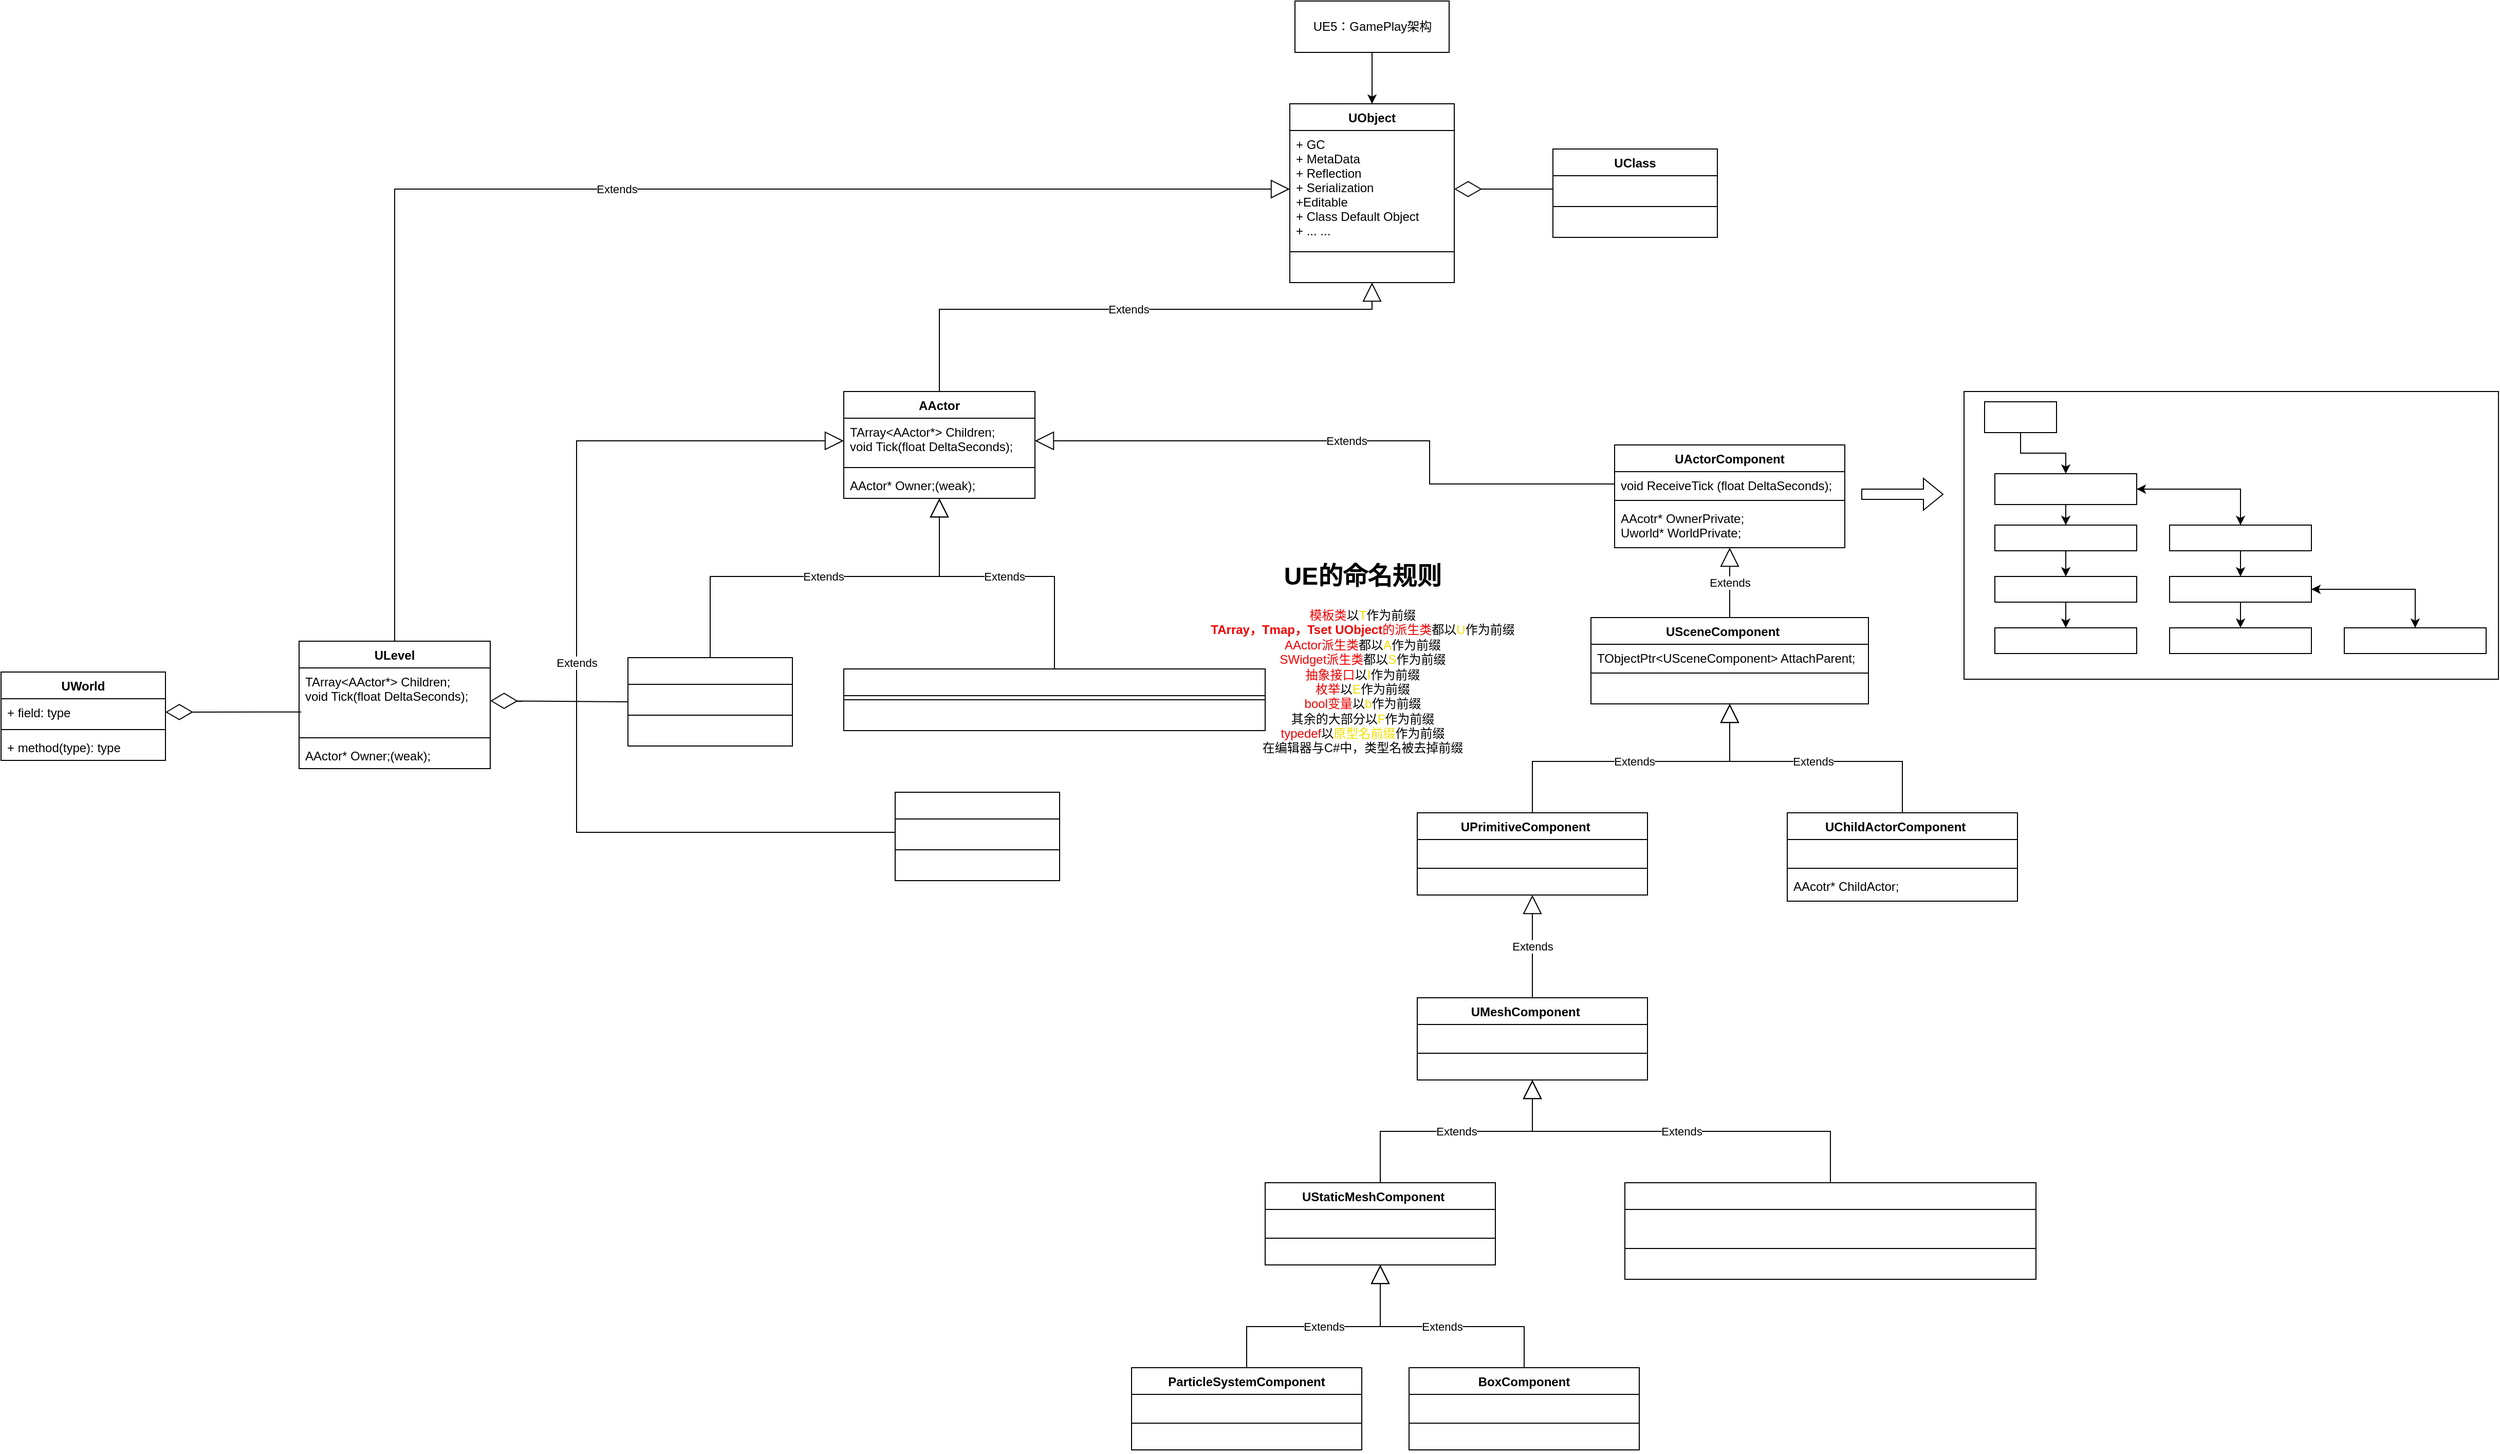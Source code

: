 <mxfile version="20.2.3" type="github">
  <diagram id="C5RBs43oDa-KdzZeNtuy" name="Page-1">
    <mxGraphModel dx="2212" dy="973" grid="1" gridSize="10" guides="0" tooltips="1" connect="1" arrows="1" fold="1" page="1" pageScale="1" pageWidth="827" pageHeight="1169" math="0" shadow="0">
      <root>
        <mxCell id="WIyWlLk6GJQsqaUBKTNV-0" />
        <mxCell id="WIyWlLk6GJQsqaUBKTNV-1" parent="WIyWlLk6GJQsqaUBKTNV-0" />
        <mxCell id="JBzvTZdr12KHgHO6GsRZ-7" style="edgeStyle=orthogonalEdgeStyle;rounded=0;orthogonalLoop=1;jettySize=auto;html=1;entryX=0.5;entryY=0;entryDx=0;entryDy=0;" parent="WIyWlLk6GJQsqaUBKTNV-1" source="JBzvTZdr12KHgHO6GsRZ-0" target="JBzvTZdr12KHgHO6GsRZ-3" edge="1">
          <mxGeometry relative="1" as="geometry" />
        </mxCell>
        <mxCell id="JBzvTZdr12KHgHO6GsRZ-0" value="UE5：GamePlay架构" style="html=1;" parent="WIyWlLk6GJQsqaUBKTNV-1" vertex="1">
          <mxGeometry x="749" y="140" width="150" height="50" as="geometry" />
        </mxCell>
        <mxCell id="JBzvTZdr12KHgHO6GsRZ-3" value="UObject" style="swimlane;fontStyle=1;align=center;verticalAlign=top;childLayout=stackLayout;horizontal=1;startSize=26;horizontalStack=0;resizeParent=1;resizeParentMax=0;resizeLast=0;collapsible=1;marginBottom=0;" parent="WIyWlLk6GJQsqaUBKTNV-1" vertex="1">
          <mxGeometry x="744" y="240" width="160" height="174" as="geometry" />
        </mxCell>
        <mxCell id="JBzvTZdr12KHgHO6GsRZ-4" value="+ GC&#xa;+ MetaData&#xa;+ Reflection&#xa;+ Serialization&#xa;+Editable&#xa;+ Class Default Object&#xa;+ ... ..." style="text;strokeColor=none;fillColor=none;align=left;verticalAlign=top;spacingLeft=4;spacingRight=4;overflow=hidden;rotatable=0;points=[[0,0.5],[1,0.5]];portConstraint=eastwest;" parent="JBzvTZdr12KHgHO6GsRZ-3" vertex="1">
          <mxGeometry y="26" width="160" height="114" as="geometry" />
        </mxCell>
        <mxCell id="JBzvTZdr12KHgHO6GsRZ-5" value="" style="line;strokeWidth=1;fillColor=none;align=left;verticalAlign=middle;spacingTop=-1;spacingLeft=3;spacingRight=3;rotatable=0;labelPosition=right;points=[];portConstraint=eastwest;" parent="JBzvTZdr12KHgHO6GsRZ-3" vertex="1">
          <mxGeometry y="140" width="160" height="8" as="geometry" />
        </mxCell>
        <mxCell id="MUJ9W9dtiulzGYs3bQJl-16" value=" " style="text;strokeColor=none;fillColor=none;align=left;verticalAlign=top;spacingLeft=4;spacingRight=4;overflow=hidden;rotatable=0;points=[[0,0.5],[1,0.5]];portConstraint=eastwest;" vertex="1" parent="JBzvTZdr12KHgHO6GsRZ-3">
          <mxGeometry y="148" width="160" height="26" as="geometry" />
        </mxCell>
        <mxCell id="JBzvTZdr12KHgHO6GsRZ-8" value="" style="endArrow=diamondThin;endFill=0;endSize=24;html=1;rounded=0;entryX=1;entryY=0.5;entryDx=0;entryDy=0;exitX=0;exitY=0.5;exitDx=0;exitDy=0;" parent="WIyWlLk6GJQsqaUBKTNV-1" target="JBzvTZdr12KHgHO6GsRZ-4" edge="1" source="JBzvTZdr12KHgHO6GsRZ-10">
          <mxGeometry width="160" relative="1" as="geometry">
            <mxPoint x="1000" y="323" as="sourcePoint" />
            <mxPoint x="1110" y="310" as="targetPoint" />
          </mxGeometry>
        </mxCell>
        <mxCell id="JBzvTZdr12KHgHO6GsRZ-9" value="UClass" style="swimlane;fontStyle=1;align=center;verticalAlign=top;childLayout=stackLayout;horizontal=1;startSize=26;horizontalStack=0;resizeParent=1;resizeParentMax=0;resizeLast=0;collapsible=1;marginBottom=0;" parent="WIyWlLk6GJQsqaUBKTNV-1" vertex="1">
          <mxGeometry x="1000" y="284" width="160" height="86" as="geometry" />
        </mxCell>
        <mxCell id="JBzvTZdr12KHgHO6GsRZ-10" value="  " style="text;strokeColor=none;fillColor=none;align=left;verticalAlign=top;spacingLeft=4;spacingRight=4;overflow=hidden;rotatable=0;points=[[0,0.5],[1,0.5]];portConstraint=eastwest;" parent="JBzvTZdr12KHgHO6GsRZ-9" vertex="1">
          <mxGeometry y="26" width="160" height="26" as="geometry" />
        </mxCell>
        <mxCell id="JBzvTZdr12KHgHO6GsRZ-11" value="" style="line;strokeWidth=1;fillColor=none;align=left;verticalAlign=middle;spacingTop=-1;spacingLeft=3;spacingRight=3;rotatable=0;labelPosition=right;points=[];portConstraint=eastwest;" parent="JBzvTZdr12KHgHO6GsRZ-9" vertex="1">
          <mxGeometry y="52" width="160" height="8" as="geometry" />
        </mxCell>
        <mxCell id="JBzvTZdr12KHgHO6GsRZ-12" value="  " style="text;strokeColor=none;fillColor=none;align=left;verticalAlign=top;spacingLeft=4;spacingRight=4;overflow=hidden;rotatable=0;points=[[0,0.5],[1,0.5]];portConstraint=eastwest;" parent="JBzvTZdr12KHgHO6GsRZ-9" vertex="1">
          <mxGeometry y="60" width="160" height="26" as="geometry" />
        </mxCell>
        <mxCell id="JBzvTZdr12KHgHO6GsRZ-13" value="AActor" style="swimlane;fontStyle=1;align=center;verticalAlign=top;childLayout=stackLayout;horizontal=1;startSize=26;horizontalStack=0;resizeParent=1;resizeParentMax=0;resizeLast=0;collapsible=1;marginBottom=0;" parent="WIyWlLk6GJQsqaUBKTNV-1" vertex="1">
          <mxGeometry x="310" y="520" width="186" height="104" as="geometry" />
        </mxCell>
        <mxCell id="JBzvTZdr12KHgHO6GsRZ-14" value="TArray&lt;AActor*&gt; Children;&#xa;void Tick(float DeltaSeconds);" style="text;strokeColor=none;fillColor=none;align=left;verticalAlign=top;spacingLeft=4;spacingRight=4;overflow=hidden;rotatable=0;points=[[0,0.5],[1,0.5]];portConstraint=eastwest;" parent="JBzvTZdr12KHgHO6GsRZ-13" vertex="1">
          <mxGeometry y="26" width="186" height="44" as="geometry" />
        </mxCell>
        <mxCell id="JBzvTZdr12KHgHO6GsRZ-15" value="" style="line;strokeWidth=1;fillColor=none;align=left;verticalAlign=middle;spacingTop=-1;spacingLeft=3;spacingRight=3;rotatable=0;labelPosition=right;points=[];portConstraint=eastwest;" parent="JBzvTZdr12KHgHO6GsRZ-13" vertex="1">
          <mxGeometry y="70" width="186" height="8" as="geometry" />
        </mxCell>
        <mxCell id="JBzvTZdr12KHgHO6GsRZ-16" value="AActor* Owner;(weak);" style="text;strokeColor=none;fillColor=none;align=left;verticalAlign=top;spacingLeft=4;spacingRight=4;overflow=hidden;rotatable=0;points=[[0,0.5],[1,0.5]];portConstraint=eastwest;" parent="JBzvTZdr12KHgHO6GsRZ-13" vertex="1">
          <mxGeometry y="78" width="186" height="26" as="geometry" />
        </mxCell>
        <mxCell id="koClU784cWXa2UPkRBET-0" value="&lt;h1 style=&quot;&quot;&gt;UE的命名规则&lt;/h1&gt;&lt;div&gt;&lt;font color=&quot;#f00000&quot;&gt;模板类&lt;/font&gt;以&lt;font color=&quot;#f0e000&quot;&gt;T&lt;/font&gt;作为前缀&lt;/div&gt;&lt;div&gt;&lt;b&gt;&lt;font color=&quot;#f00000&quot;&gt;TArray，Tmap，Tset UObject&lt;/font&gt;&lt;/b&gt;&lt;font color=&quot;#f00000&quot;&gt;的派生类&lt;/font&gt;都以&lt;font color=&quot;#f0e000&quot;&gt;U&lt;/font&gt;作为前缀&lt;/div&gt;&lt;div&gt;&lt;font color=&quot;#f00000&quot;&gt;AActor派生类&lt;/font&gt;都以&lt;font color=&quot;#f0e000&quot;&gt;A&lt;/font&gt;作为前缀&lt;/div&gt;&lt;div&gt;&lt;font color=&quot;#f00000&quot;&gt;SWidget派生类&lt;/font&gt;都以&lt;font color=&quot;#f0e000&quot;&gt;S&lt;/font&gt;作为前缀&lt;/div&gt;&lt;div&gt;&lt;font color=&quot;#f00000&quot;&gt;抽象接口&lt;/font&gt;以&lt;font color=&quot;#f0e000&quot;&gt;I&lt;/font&gt;作为前缀&lt;/div&gt;&lt;div&gt;&lt;font color=&quot;#f00000&quot;&gt;枚举&lt;/font&gt;以&lt;font color=&quot;#f0e000&quot;&gt;E&lt;/font&gt;作为前缀&lt;/div&gt;&lt;div&gt;&lt;font color=&quot;#f00000&quot;&gt;bool变量&lt;/font&gt;以&lt;font color=&quot;#f0e000&quot;&gt;b&lt;/font&gt;作为前缀&lt;/div&gt;&lt;div&gt;其余的大部分以&lt;font color=&quot;#f0e000&quot;&gt;F&lt;/font&gt;作为前缀&lt;/div&gt;&lt;div&gt;&lt;font color=&quot;#f00000&quot;&gt;typedef&lt;/font&gt;以&lt;font color=&quot;#f0e000&quot;&gt;原型名前缀&lt;/font&gt;作为前缀&lt;/div&gt;&lt;div&gt;在编辑器与C#中，类型名被去掉前缀&lt;/div&gt;" style="text;html=1;strokeColor=none;fillColor=none;spacing=5;spacingTop=-20;whiteSpace=wrap;overflow=hidden;rounded=0;align=center;" parent="WIyWlLk6GJQsqaUBKTNV-1" vertex="1">
          <mxGeometry x="660" y="680" width="310" height="200" as="geometry" />
        </mxCell>
        <mxCell id="koClU784cWXa2UPkRBET-2" value="UActorComponent" style="swimlane;fontStyle=1;align=center;verticalAlign=top;childLayout=stackLayout;horizontal=1;startSize=26;horizontalStack=0;resizeParent=1;resizeParentMax=0;resizeLast=0;collapsible=1;marginBottom=0;" parent="WIyWlLk6GJQsqaUBKTNV-1" vertex="1">
          <mxGeometry x="1060" y="572" width="224" height="100" as="geometry" />
        </mxCell>
        <mxCell id="koClU784cWXa2UPkRBET-3" value="void ReceiveTick (float DeltaSeconds);" style="text;strokeColor=none;fillColor=none;align=left;verticalAlign=top;spacingLeft=4;spacingRight=4;overflow=hidden;rotatable=0;points=[[0,0.5],[1,0.5]];portConstraint=eastwest;" parent="koClU784cWXa2UPkRBET-2" vertex="1">
          <mxGeometry y="26" width="224" height="24" as="geometry" />
        </mxCell>
        <mxCell id="koClU784cWXa2UPkRBET-4" value="" style="line;strokeWidth=1;fillColor=none;align=left;verticalAlign=middle;spacingTop=-1;spacingLeft=3;spacingRight=3;rotatable=0;labelPosition=right;points=[];portConstraint=eastwest;" parent="koClU784cWXa2UPkRBET-2" vertex="1">
          <mxGeometry y="50" width="224" height="8" as="geometry" />
        </mxCell>
        <mxCell id="koClU784cWXa2UPkRBET-5" value="AAcotr* OwnerPrivate;&#xa;Uworld* WorldPrivate;" style="text;strokeColor=none;fillColor=none;align=left;verticalAlign=top;spacingLeft=4;spacingRight=4;overflow=hidden;rotatable=0;points=[[0,0.5],[1,0.5]];portConstraint=eastwest;" parent="koClU784cWXa2UPkRBET-2" vertex="1">
          <mxGeometry y="58" width="224" height="42" as="geometry" />
        </mxCell>
        <mxCell id="koClU784cWXa2UPkRBET-9" value="USceneComponent    " style="swimlane;fontStyle=1;align=center;verticalAlign=top;childLayout=stackLayout;horizontal=1;startSize=26;horizontalStack=0;resizeParent=1;resizeParentMax=0;resizeLast=0;collapsible=1;marginBottom=0;" parent="WIyWlLk6GJQsqaUBKTNV-1" vertex="1">
          <mxGeometry x="1037" y="740" width="270" height="84" as="geometry" />
        </mxCell>
        <mxCell id="koClU784cWXa2UPkRBET-10" value="TObjectPtr&lt;USceneComponent&gt; AttachParent;&#xa;" style="text;strokeColor=none;fillColor=none;align=left;verticalAlign=top;spacingLeft=4;spacingRight=4;overflow=hidden;rotatable=0;points=[[0,0.5],[1,0.5]];portConstraint=eastwest;" parent="koClU784cWXa2UPkRBET-9" vertex="1">
          <mxGeometry y="26" width="270" height="24" as="geometry" />
        </mxCell>
        <mxCell id="koClU784cWXa2UPkRBET-11" value="" style="line;strokeWidth=1;fillColor=none;align=left;verticalAlign=middle;spacingTop=-1;spacingLeft=3;spacingRight=3;rotatable=0;labelPosition=right;points=[];portConstraint=eastwest;" parent="koClU784cWXa2UPkRBET-9" vertex="1">
          <mxGeometry y="50" width="270" height="8" as="geometry" />
        </mxCell>
        <mxCell id="MUJ9W9dtiulzGYs3bQJl-30" value=" " style="text;strokeColor=none;fillColor=none;align=left;verticalAlign=top;spacingLeft=4;spacingRight=4;overflow=hidden;rotatable=0;points=[[0,0.5],[1,0.5]];portConstraint=eastwest;" vertex="1" parent="koClU784cWXa2UPkRBET-9">
          <mxGeometry y="58" width="270" height="26" as="geometry" />
        </mxCell>
        <mxCell id="koClU784cWXa2UPkRBET-14" value="UPrimitiveComponent    " style="swimlane;fontStyle=1;align=center;verticalAlign=top;childLayout=stackLayout;horizontal=1;startSize=26;horizontalStack=0;resizeParent=1;resizeParentMax=0;resizeLast=0;collapsible=1;marginBottom=0;" parent="WIyWlLk6GJQsqaUBKTNV-1" vertex="1">
          <mxGeometry x="868" y="930" width="224" height="80" as="geometry" />
        </mxCell>
        <mxCell id="koClU784cWXa2UPkRBET-15" value=" " style="text;strokeColor=none;fillColor=none;align=left;verticalAlign=top;spacingLeft=4;spacingRight=4;overflow=hidden;rotatable=0;points=[[0,0.5],[1,0.5]];portConstraint=eastwest;" parent="koClU784cWXa2UPkRBET-14" vertex="1">
          <mxGeometry y="26" width="224" height="24" as="geometry" />
        </mxCell>
        <mxCell id="koClU784cWXa2UPkRBET-16" value="" style="line;strokeWidth=1;fillColor=none;align=left;verticalAlign=middle;spacingTop=-1;spacingLeft=3;spacingRight=3;rotatable=0;labelPosition=right;points=[];portConstraint=eastwest;" parent="koClU784cWXa2UPkRBET-14" vertex="1">
          <mxGeometry y="50" width="224" height="8" as="geometry" />
        </mxCell>
        <mxCell id="koClU784cWXa2UPkRBET-17" value=" " style="text;strokeColor=none;fillColor=none;align=left;verticalAlign=top;spacingLeft=4;spacingRight=4;overflow=hidden;rotatable=0;points=[[0,0.5],[1,0.5]];portConstraint=eastwest;" parent="koClU784cWXa2UPkRBET-14" vertex="1">
          <mxGeometry y="58" width="224" height="22" as="geometry" />
        </mxCell>
        <mxCell id="koClU784cWXa2UPkRBET-19" value="UChildActorComponent    " style="swimlane;fontStyle=1;align=center;verticalAlign=top;childLayout=stackLayout;horizontal=1;startSize=26;horizontalStack=0;resizeParent=1;resizeParentMax=0;resizeLast=0;collapsible=1;marginBottom=0;" parent="WIyWlLk6GJQsqaUBKTNV-1" vertex="1">
          <mxGeometry x="1228" y="930" width="224" height="86" as="geometry" />
        </mxCell>
        <mxCell id="koClU784cWXa2UPkRBET-20" value=" " style="text;strokeColor=none;fillColor=none;align=left;verticalAlign=top;spacingLeft=4;spacingRight=4;overflow=hidden;rotatable=0;points=[[0,0.5],[1,0.5]];portConstraint=eastwest;" parent="koClU784cWXa2UPkRBET-19" vertex="1">
          <mxGeometry y="26" width="224" height="24" as="geometry" />
        </mxCell>
        <mxCell id="koClU784cWXa2UPkRBET-21" value="" style="line;strokeWidth=1;fillColor=none;align=left;verticalAlign=middle;spacingTop=-1;spacingLeft=3;spacingRight=3;rotatable=0;labelPosition=right;points=[];portConstraint=eastwest;" parent="koClU784cWXa2UPkRBET-19" vertex="1">
          <mxGeometry y="50" width="224" height="8" as="geometry" />
        </mxCell>
        <mxCell id="koClU784cWXa2UPkRBET-22" value="AAcotr* ChildActor;" style="text;strokeColor=none;fillColor=none;align=left;verticalAlign=top;spacingLeft=4;spacingRight=4;overflow=hidden;rotatable=0;points=[[0,0.5],[1,0.5]];portConstraint=eastwest;" parent="koClU784cWXa2UPkRBET-19" vertex="1">
          <mxGeometry y="58" width="224" height="28" as="geometry" />
        </mxCell>
        <mxCell id="koClU784cWXa2UPkRBET-24" value="UMeshComponent    " style="swimlane;fontStyle=1;align=center;verticalAlign=top;childLayout=stackLayout;horizontal=1;startSize=26;horizontalStack=0;resizeParent=1;resizeParentMax=0;resizeLast=0;collapsible=1;marginBottom=0;" parent="WIyWlLk6GJQsqaUBKTNV-1" vertex="1">
          <mxGeometry x="868" y="1110" width="224" height="80" as="geometry" />
        </mxCell>
        <mxCell id="koClU784cWXa2UPkRBET-25" value=" " style="text;strokeColor=none;fillColor=none;align=left;verticalAlign=top;spacingLeft=4;spacingRight=4;overflow=hidden;rotatable=0;points=[[0,0.5],[1,0.5]];portConstraint=eastwest;" parent="koClU784cWXa2UPkRBET-24" vertex="1">
          <mxGeometry y="26" width="224" height="24" as="geometry" />
        </mxCell>
        <mxCell id="koClU784cWXa2UPkRBET-26" value="" style="line;strokeWidth=1;fillColor=none;align=left;verticalAlign=middle;spacingTop=-1;spacingLeft=3;spacingRight=3;rotatable=0;labelPosition=right;points=[];portConstraint=eastwest;" parent="koClU784cWXa2UPkRBET-24" vertex="1">
          <mxGeometry y="50" width="224" height="8" as="geometry" />
        </mxCell>
        <mxCell id="koClU784cWXa2UPkRBET-27" value=" " style="text;strokeColor=none;fillColor=none;align=left;verticalAlign=top;spacingLeft=4;spacingRight=4;overflow=hidden;rotatable=0;points=[[0,0.5],[1,0.5]];portConstraint=eastwest;" parent="koClU784cWXa2UPkRBET-24" vertex="1">
          <mxGeometry y="58" width="224" height="22" as="geometry" />
        </mxCell>
        <mxCell id="koClU784cWXa2UPkRBET-29" value="UStaticMeshComponent    " style="swimlane;fontStyle=1;align=center;verticalAlign=top;childLayout=stackLayout;horizontal=1;startSize=26;horizontalStack=0;resizeParent=1;resizeParentMax=0;resizeLast=0;collapsible=1;marginBottom=0;" parent="WIyWlLk6GJQsqaUBKTNV-1" vertex="1">
          <mxGeometry x="720" y="1290" width="224" height="80" as="geometry" />
        </mxCell>
        <mxCell id="koClU784cWXa2UPkRBET-30" value=" " style="text;strokeColor=none;fillColor=none;align=left;verticalAlign=top;spacingLeft=4;spacingRight=4;overflow=hidden;rotatable=0;points=[[0,0.5],[1,0.5]];portConstraint=eastwest;" parent="koClU784cWXa2UPkRBET-29" vertex="1">
          <mxGeometry y="26" width="224" height="24" as="geometry" />
        </mxCell>
        <mxCell id="koClU784cWXa2UPkRBET-31" value="" style="line;strokeWidth=1;fillColor=none;align=left;verticalAlign=middle;spacingTop=-1;spacingLeft=3;spacingRight=3;rotatable=0;labelPosition=right;points=[];portConstraint=eastwest;" parent="koClU784cWXa2UPkRBET-29" vertex="1">
          <mxGeometry y="50" width="224" height="8" as="geometry" />
        </mxCell>
        <mxCell id="koClU784cWXa2UPkRBET-32" value=" " style="text;strokeColor=none;fillColor=none;align=left;verticalAlign=top;spacingLeft=4;spacingRight=4;overflow=hidden;rotatable=0;points=[[0,0.5],[1,0.5]];portConstraint=eastwest;" parent="koClU784cWXa2UPkRBET-29" vertex="1">
          <mxGeometry y="58" width="224" height="22" as="geometry" />
        </mxCell>
        <mxCell id="koClU784cWXa2UPkRBET-40" value="USkinnedMeshComponent" style="swimlane;fontStyle=1;align=center;verticalAlign=top;childLayout=stackLayout;horizontal=1;startSize=26;horizontalStack=0;resizeParent=1;resizeParentMax=0;resizeLast=0;collapsible=1;marginBottom=0;fontColor=#FFFFFF;" parent="WIyWlLk6GJQsqaUBKTNV-1" vertex="1">
          <mxGeometry x="1070" y="1290" width="400" height="94" as="geometry" />
        </mxCell>
        <mxCell id="koClU784cWXa2UPkRBET-41" value="TWeakObjectPtr&lt;USkinnedMeshComponent&gt; MasterPoseComponent;&#xa;void FAnimationRecorderManager::Tick(float DeltaTime);&#xa;" style="text;strokeColor=none;fillColor=none;align=left;verticalAlign=top;spacingLeft=4;spacingRight=4;overflow=hidden;rotatable=0;points=[[0,0.5],[1,0.5]];portConstraint=eastwest;fontColor=#FFFFFF;" parent="koClU784cWXa2UPkRBET-40" vertex="1">
          <mxGeometry y="26" width="400" height="34" as="geometry" />
        </mxCell>
        <mxCell id="koClU784cWXa2UPkRBET-42" value="" style="line;strokeWidth=1;fillColor=none;align=left;verticalAlign=middle;spacingTop=-1;spacingLeft=3;spacingRight=3;rotatable=0;labelPosition=right;points=[];portConstraint=eastwest;fontColor=#F0E000;" parent="koClU784cWXa2UPkRBET-40" vertex="1">
          <mxGeometry y="60" width="400" height="8" as="geometry" />
        </mxCell>
        <mxCell id="koClU784cWXa2UPkRBET-43" value="+ method(type): type" style="text;strokeColor=none;fillColor=none;align=left;verticalAlign=top;spacingLeft=4;spacingRight=4;overflow=hidden;rotatable=0;points=[[0,0.5],[1,0.5]];portConstraint=eastwest;fontColor=#FFFFFF;" parent="koClU784cWXa2UPkRBET-40" vertex="1">
          <mxGeometry y="68" width="400" height="26" as="geometry" />
        </mxCell>
        <mxCell id="koClU784cWXa2UPkRBET-45" value="" style="whiteSpace=wrap;html=1;fontColor=#FFFFFF;" parent="WIyWlLk6GJQsqaUBKTNV-1" vertex="1">
          <mxGeometry x="1400" y="520" width="520" height="280" as="geometry" />
        </mxCell>
        <mxCell id="koClU784cWXa2UPkRBET-49" value="" style="edgeStyle=orthogonalEdgeStyle;rounded=0;orthogonalLoop=1;jettySize=auto;html=1;fontColor=#FFFFFF;" parent="WIyWlLk6GJQsqaUBKTNV-1" source="koClU784cWXa2UPkRBET-46" target="koClU784cWXa2UPkRBET-48" edge="1">
          <mxGeometry relative="1" as="geometry" />
        </mxCell>
        <mxCell id="koClU784cWXa2UPkRBET-46" value="Actor" style="rounded=0;whiteSpace=wrap;html=1;fontColor=#FFFFFF;" parent="WIyWlLk6GJQsqaUBKTNV-1" vertex="1">
          <mxGeometry x="1420" y="530" width="70" height="30" as="geometry" />
        </mxCell>
        <mxCell id="koClU784cWXa2UPkRBET-51" value="" style="edgeStyle=orthogonalEdgeStyle;rounded=0;orthogonalLoop=1;jettySize=auto;html=1;fontColor=#FFFFFF;" parent="WIyWlLk6GJQsqaUBKTNV-1" source="koClU784cWXa2UPkRBET-48" target="koClU784cWXa2UPkRBET-50" edge="1">
          <mxGeometry relative="1" as="geometry" />
        </mxCell>
        <mxCell id="koClU784cWXa2UPkRBET-58" value="" style="edgeStyle=orthogonalEdgeStyle;rounded=0;orthogonalLoop=1;jettySize=auto;html=1;fontColor=#FFFFFF;" parent="WIyWlLk6GJQsqaUBKTNV-1" source="koClU784cWXa2UPkRBET-48" target="koClU784cWXa2UPkRBET-57" edge="1">
          <mxGeometry relative="1" as="geometry" />
        </mxCell>
        <mxCell id="koClU784cWXa2UPkRBET-48" value="Scene Component&lt;br&gt;Root Component" style="whiteSpace=wrap;html=1;fontColor=#FFFFFF;rounded=0;" parent="WIyWlLk6GJQsqaUBKTNV-1" vertex="1">
          <mxGeometry x="1430" y="600" width="138" height="30" as="geometry" />
        </mxCell>
        <mxCell id="koClU784cWXa2UPkRBET-53" value="" style="edgeStyle=orthogonalEdgeStyle;rounded=0;orthogonalLoop=1;jettySize=auto;html=1;fontColor=#FFFFFF;" parent="WIyWlLk6GJQsqaUBKTNV-1" source="koClU784cWXa2UPkRBET-50" target="koClU784cWXa2UPkRBET-52" edge="1">
          <mxGeometry relative="1" as="geometry" />
        </mxCell>
        <mxCell id="koClU784cWXa2UPkRBET-50" value="Actor Component" style="whiteSpace=wrap;html=1;fontColor=#FFFFFF;rounded=0;" parent="WIyWlLk6GJQsqaUBKTNV-1" vertex="1">
          <mxGeometry x="1430" y="650" width="138" height="25" as="geometry" />
        </mxCell>
        <mxCell id="koClU784cWXa2UPkRBET-55" value="" style="edgeStyle=orthogonalEdgeStyle;rounded=0;orthogonalLoop=1;jettySize=auto;html=1;fontColor=#FFFFFF;" parent="WIyWlLk6GJQsqaUBKTNV-1" source="koClU784cWXa2UPkRBET-52" target="koClU784cWXa2UPkRBET-54" edge="1">
          <mxGeometry relative="1" as="geometry" />
        </mxCell>
        <mxCell id="koClU784cWXa2UPkRBET-52" value="Actor Component" style="whiteSpace=wrap;html=1;fontColor=#FFFFFF;rounded=0;" parent="WIyWlLk6GJQsqaUBKTNV-1" vertex="1">
          <mxGeometry x="1430" y="700" width="138" height="25" as="geometry" />
        </mxCell>
        <mxCell id="koClU784cWXa2UPkRBET-54" value="... ..." style="whiteSpace=wrap;html=1;fontColor=#FFFFFF;rounded=0;" parent="WIyWlLk6GJQsqaUBKTNV-1" vertex="1">
          <mxGeometry x="1430" y="750" width="138" height="25" as="geometry" />
        </mxCell>
        <mxCell id="koClU784cWXa2UPkRBET-60" value="" style="edgeStyle=orthogonalEdgeStyle;rounded=0;orthogonalLoop=1;jettySize=auto;html=1;fontColor=#FFFFFF;" parent="WIyWlLk6GJQsqaUBKTNV-1" source="koClU784cWXa2UPkRBET-57" target="koClU784cWXa2UPkRBET-59" edge="1">
          <mxGeometry relative="1" as="geometry" />
        </mxCell>
        <mxCell id="koClU784cWXa2UPkRBET-63" style="edgeStyle=orthogonalEdgeStyle;rounded=0;orthogonalLoop=1;jettySize=auto;html=1;exitX=0.5;exitY=0;exitDx=0;exitDy=0;entryX=1;entryY=0.5;entryDx=0;entryDy=0;fontColor=#FFFFFF;" parent="WIyWlLk6GJQsqaUBKTNV-1" source="koClU784cWXa2UPkRBET-57" target="koClU784cWXa2UPkRBET-48" edge="1">
          <mxGeometry relative="1" as="geometry" />
        </mxCell>
        <mxCell id="koClU784cWXa2UPkRBET-57" value="Scene Component" style="whiteSpace=wrap;html=1;fontColor=#FFFFFF;rounded=0;" parent="WIyWlLk6GJQsqaUBKTNV-1" vertex="1">
          <mxGeometry x="1600" y="650" width="138" height="25" as="geometry" />
        </mxCell>
        <mxCell id="koClU784cWXa2UPkRBET-62" value="" style="edgeStyle=orthogonalEdgeStyle;rounded=0;orthogonalLoop=1;jettySize=auto;html=1;fontColor=#FFFFFF;" parent="WIyWlLk6GJQsqaUBKTNV-1" source="koClU784cWXa2UPkRBET-59" target="koClU784cWXa2UPkRBET-61" edge="1">
          <mxGeometry relative="1" as="geometry" />
        </mxCell>
        <mxCell id="koClU784cWXa2UPkRBET-65" value="" style="edgeStyle=orthogonalEdgeStyle;rounded=0;orthogonalLoop=1;jettySize=auto;html=1;fontColor=#FFFFFF;" parent="WIyWlLk6GJQsqaUBKTNV-1" source="koClU784cWXa2UPkRBET-59" target="koClU784cWXa2UPkRBET-64" edge="1">
          <mxGeometry relative="1" as="geometry" />
        </mxCell>
        <mxCell id="koClU784cWXa2UPkRBET-59" value="Scene Component" style="whiteSpace=wrap;html=1;fontColor=#FFFFFF;rounded=0;" parent="WIyWlLk6GJQsqaUBKTNV-1" vertex="1">
          <mxGeometry x="1600" y="700" width="138" height="25" as="geometry" />
        </mxCell>
        <mxCell id="koClU784cWXa2UPkRBET-61" value="Scene Component" style="whiteSpace=wrap;html=1;fontColor=#FFFFFF;rounded=0;" parent="WIyWlLk6GJQsqaUBKTNV-1" vertex="1">
          <mxGeometry x="1600" y="750" width="138" height="25" as="geometry" />
        </mxCell>
        <mxCell id="koClU784cWXa2UPkRBET-66" style="edgeStyle=orthogonalEdgeStyle;rounded=0;orthogonalLoop=1;jettySize=auto;html=1;exitX=0.5;exitY=0;exitDx=0;exitDy=0;entryX=1;entryY=0.5;entryDx=0;entryDy=0;fontColor=#FFFFFF;" parent="WIyWlLk6GJQsqaUBKTNV-1" source="koClU784cWXa2UPkRBET-64" target="koClU784cWXa2UPkRBET-59" edge="1">
          <mxGeometry relative="1" as="geometry" />
        </mxCell>
        <mxCell id="koClU784cWXa2UPkRBET-64" value="Scene Component" style="whiteSpace=wrap;html=1;fontColor=#FFFFFF;rounded=0;" parent="WIyWlLk6GJQsqaUBKTNV-1" vertex="1">
          <mxGeometry x="1770" y="750" width="138" height="25" as="geometry" />
        </mxCell>
        <mxCell id="koClU784cWXa2UPkRBET-67" value="" style="shape=flexArrow;endArrow=classic;html=1;rounded=0;fontColor=#FFFFFF;" parent="WIyWlLk6GJQsqaUBKTNV-1" edge="1">
          <mxGeometry width="50" height="50" relative="1" as="geometry">
            <mxPoint x="1300" y="620" as="sourcePoint" />
            <mxPoint x="1380" y="620" as="targetPoint" />
          </mxGeometry>
        </mxCell>
        <mxCell id="koClU784cWXa2UPkRBET-68" value="ParticleSystemComponent" style="swimlane;fontStyle=1;align=center;verticalAlign=top;childLayout=stackLayout;horizontal=1;startSize=26;horizontalStack=0;resizeParent=1;resizeParentMax=0;resizeLast=0;collapsible=1;marginBottom=0;" parent="WIyWlLk6GJQsqaUBKTNV-1" vertex="1">
          <mxGeometry x="590" y="1470" width="224" height="80" as="geometry" />
        </mxCell>
        <mxCell id="koClU784cWXa2UPkRBET-69" value=" " style="text;strokeColor=none;fillColor=none;align=left;verticalAlign=top;spacingLeft=4;spacingRight=4;overflow=hidden;rotatable=0;points=[[0,0.5],[1,0.5]];portConstraint=eastwest;" parent="koClU784cWXa2UPkRBET-68" vertex="1">
          <mxGeometry y="26" width="224" height="24" as="geometry" />
        </mxCell>
        <mxCell id="koClU784cWXa2UPkRBET-70" value="" style="line;strokeWidth=1;fillColor=none;align=left;verticalAlign=middle;spacingTop=-1;spacingLeft=3;spacingRight=3;rotatable=0;labelPosition=right;points=[];portConstraint=eastwest;" parent="koClU784cWXa2UPkRBET-68" vertex="1">
          <mxGeometry y="50" width="224" height="8" as="geometry" />
        </mxCell>
        <mxCell id="koClU784cWXa2UPkRBET-71" value=" " style="text;strokeColor=none;fillColor=none;align=left;verticalAlign=top;spacingLeft=4;spacingRight=4;overflow=hidden;rotatable=0;points=[[0,0.5],[1,0.5]];portConstraint=eastwest;" parent="koClU784cWXa2UPkRBET-68" vertex="1">
          <mxGeometry y="58" width="224" height="22" as="geometry" />
        </mxCell>
        <mxCell id="koClU784cWXa2UPkRBET-73" value="BoxComponent" style="swimlane;fontStyle=1;align=center;verticalAlign=top;childLayout=stackLayout;horizontal=1;startSize=26;horizontalStack=0;resizeParent=1;resizeParentMax=0;resizeLast=0;collapsible=1;marginBottom=0;" parent="WIyWlLk6GJQsqaUBKTNV-1" vertex="1">
          <mxGeometry x="860" y="1470" width="224" height="80" as="geometry" />
        </mxCell>
        <mxCell id="koClU784cWXa2UPkRBET-74" value=" " style="text;strokeColor=none;fillColor=none;align=left;verticalAlign=top;spacingLeft=4;spacingRight=4;overflow=hidden;rotatable=0;points=[[0,0.5],[1,0.5]];portConstraint=eastwest;" parent="koClU784cWXa2UPkRBET-73" vertex="1">
          <mxGeometry y="26" width="224" height="24" as="geometry" />
        </mxCell>
        <mxCell id="koClU784cWXa2UPkRBET-75" value="" style="line;strokeWidth=1;fillColor=none;align=left;verticalAlign=middle;spacingTop=-1;spacingLeft=3;spacingRight=3;rotatable=0;labelPosition=right;points=[];portConstraint=eastwest;" parent="koClU784cWXa2UPkRBET-73" vertex="1">
          <mxGeometry y="50" width="224" height="8" as="geometry" />
        </mxCell>
        <mxCell id="koClU784cWXa2UPkRBET-76" value=" " style="text;strokeColor=none;fillColor=none;align=left;verticalAlign=top;spacingLeft=4;spacingRight=4;overflow=hidden;rotatable=0;points=[[0,0.5],[1,0.5]];portConstraint=eastwest;" parent="koClU784cWXa2UPkRBET-73" vertex="1">
          <mxGeometry y="58" width="224" height="22" as="geometry" />
        </mxCell>
        <mxCell id="koClU784cWXa2UPkRBET-78" value="ULevel" style="swimlane;fontStyle=1;align=center;verticalAlign=top;childLayout=stackLayout;horizontal=1;startSize=26;horizontalStack=0;resizeParent=1;resizeParentMax=0;resizeLast=0;collapsible=1;marginBottom=0;" parent="WIyWlLk6GJQsqaUBKTNV-1" vertex="1">
          <mxGeometry x="-220" y="763" width="186" height="124" as="geometry" />
        </mxCell>
        <mxCell id="koClU784cWXa2UPkRBET-79" value="TArray&lt;AActor*&gt; Children;&#xa;void Tick(float DeltaSeconds);&#xa;" style="text;strokeColor=none;fillColor=none;align=left;verticalAlign=top;spacingLeft=4;spacingRight=4;overflow=hidden;rotatable=0;points=[[0,0.5],[1,0.5]];portConstraint=eastwest;" parent="koClU784cWXa2UPkRBET-78" vertex="1">
          <mxGeometry y="26" width="186" height="64" as="geometry" />
        </mxCell>
        <mxCell id="koClU784cWXa2UPkRBET-80" value="" style="line;strokeWidth=1;fillColor=none;align=left;verticalAlign=middle;spacingTop=-1;spacingLeft=3;spacingRight=3;rotatable=0;labelPosition=right;points=[];portConstraint=eastwest;" parent="koClU784cWXa2UPkRBET-78" vertex="1">
          <mxGeometry y="90" width="186" height="8" as="geometry" />
        </mxCell>
        <mxCell id="koClU784cWXa2UPkRBET-81" value="AActor* Owner;(weak);" style="text;strokeColor=none;fillColor=none;align=left;verticalAlign=top;spacingLeft=4;spacingRight=4;overflow=hidden;rotatable=0;points=[[0,0.5],[1,0.5]];portConstraint=eastwest;" parent="koClU784cWXa2UPkRBET-78" vertex="1">
          <mxGeometry y="98" width="186" height="26" as="geometry" />
        </mxCell>
        <mxCell id="koClU784cWXa2UPkRBET-83" value="" style="endArrow=diamondThin;endFill=0;endSize=24;html=1;rounded=0;fontColor=#FFFFFF;entryX=1;entryY=0.5;entryDx=0;entryDy=0;exitX=0;exitY=0.5;exitDx=0;exitDy=0;" parent="WIyWlLk6GJQsqaUBKTNV-1" source="koClU784cWXa2UPkRBET-84" target="koClU784cWXa2UPkRBET-79" edge="1">
          <mxGeometry width="160" relative="1" as="geometry">
            <mxPoint x="-60" y="828" as="sourcePoint" />
            <mxPoint x="80" y="810" as="targetPoint" />
          </mxGeometry>
        </mxCell>
        <mxCell id="koClU784cWXa2UPkRBET-84" value="ALevelScriptActor" style="swimlane;fontStyle=1;align=center;verticalAlign=top;childLayout=stackLayout;horizontal=1;startSize=26;horizontalStack=0;resizeParent=1;resizeParentMax=0;resizeLast=0;collapsible=1;marginBottom=0;fontColor=#FFFFFF;" parent="WIyWlLk6GJQsqaUBKTNV-1" vertex="1">
          <mxGeometry x="100" y="779" width="160" height="86" as="geometry" />
        </mxCell>
        <mxCell id="MUJ9W9dtiulzGYs3bQJl-24" value=" " style="text;strokeColor=none;fillColor=none;align=left;verticalAlign=top;spacingLeft=4;spacingRight=4;overflow=hidden;rotatable=0;points=[[0,0.5],[1,0.5]];portConstraint=eastwest;" vertex="1" parent="koClU784cWXa2UPkRBET-84">
          <mxGeometry y="26" width="160" height="26" as="geometry" />
        </mxCell>
        <mxCell id="koClU784cWXa2UPkRBET-86" value="" style="line;strokeWidth=1;fillColor=none;align=left;verticalAlign=middle;spacingTop=-1;spacingLeft=3;spacingRight=3;rotatable=0;labelPosition=right;points=[];portConstraint=eastwest;fontColor=#FFFFFF;" parent="koClU784cWXa2UPkRBET-84" vertex="1">
          <mxGeometry y="52" width="160" height="8" as="geometry" />
        </mxCell>
        <mxCell id="koClU784cWXa2UPkRBET-87" value="unit32 bInputEnabled:1;" style="text;strokeColor=none;fillColor=none;align=left;verticalAlign=top;spacingLeft=4;spacingRight=4;overflow=hidden;rotatable=0;points=[[0,0.5],[1,0.5]];portConstraint=eastwest;fontColor=#FFFFFF;" parent="koClU784cWXa2UPkRBET-84" vertex="1">
          <mxGeometry y="60" width="160" height="26" as="geometry" />
        </mxCell>
        <mxCell id="koClU784cWXa2UPkRBET-90" value="AInfo" style="swimlane;fontStyle=1;align=center;verticalAlign=top;childLayout=stackLayout;horizontal=1;startSize=26;horizontalStack=0;resizeParent=1;resizeParentMax=0;resizeLast=0;collapsible=1;marginBottom=0;fontColor=#FFFFFF;" parent="WIyWlLk6GJQsqaUBKTNV-1" vertex="1">
          <mxGeometry x="310" y="790" width="410" height="60" as="geometry" />
        </mxCell>
        <mxCell id="koClU784cWXa2UPkRBET-92" value="" style="line;strokeWidth=1;fillColor=none;align=left;verticalAlign=middle;spacingTop=-1;spacingLeft=3;spacingRight=3;rotatable=0;labelPosition=right;points=[];portConstraint=eastwest;fontColor=#FFFFFF;" parent="koClU784cWXa2UPkRBET-90" vertex="1">
          <mxGeometry y="26" width="410" height="8" as="geometry" />
        </mxCell>
        <mxCell id="koClU784cWXa2UPkRBET-93" value="ENGINE_API class UBillboardComponent* GetSpriteComponent() const;" style="text;strokeColor=none;fillColor=none;align=left;verticalAlign=top;spacingLeft=4;spacingRight=4;overflow=hidden;rotatable=0;points=[[0,0.5],[1,0.5]];portConstraint=eastwest;fontColor=#FFFFFF;" parent="koClU784cWXa2UPkRBET-90" vertex="1">
          <mxGeometry y="34" width="410" height="26" as="geometry" />
        </mxCell>
        <mxCell id="koClU784cWXa2UPkRBET-101" value="AWorldSettings" style="swimlane;fontStyle=1;align=center;verticalAlign=top;childLayout=stackLayout;horizontal=1;startSize=26;horizontalStack=0;resizeParent=1;resizeParentMax=0;resizeLast=0;collapsible=1;marginBottom=0;fontColor=#FFFFFF;" parent="WIyWlLk6GJQsqaUBKTNV-1" vertex="1">
          <mxGeometry x="360" y="910" width="160" height="86" as="geometry" />
        </mxCell>
        <mxCell id="koClU784cWXa2UPkRBET-102" value="+ field: type" style="text;strokeColor=none;fillColor=none;align=left;verticalAlign=top;spacingLeft=4;spacingRight=4;overflow=hidden;rotatable=0;points=[[0,0.5],[1,0.5]];portConstraint=eastwest;fontColor=#FFFFFF;" parent="koClU784cWXa2UPkRBET-101" vertex="1">
          <mxGeometry y="26" width="160" height="26" as="geometry" />
        </mxCell>
        <mxCell id="koClU784cWXa2UPkRBET-103" value="" style="line;strokeWidth=1;fillColor=none;align=left;verticalAlign=middle;spacingTop=-1;spacingLeft=3;spacingRight=3;rotatable=0;labelPosition=right;points=[];portConstraint=eastwest;fontColor=#FFFFFF;" parent="koClU784cWXa2UPkRBET-101" vertex="1">
          <mxGeometry y="52" width="160" height="8" as="geometry" />
        </mxCell>
        <mxCell id="koClU784cWXa2UPkRBET-104" value="+ method(type): type" style="text;strokeColor=none;fillColor=none;align=left;verticalAlign=top;spacingLeft=4;spacingRight=4;overflow=hidden;rotatable=0;points=[[0,0.5],[1,0.5]];portConstraint=eastwest;fontColor=#FFFFFF;" parent="koClU784cWXa2UPkRBET-101" vertex="1">
          <mxGeometry y="60" width="160" height="26" as="geometry" />
        </mxCell>
        <mxCell id="MUJ9W9dtiulzGYs3bQJl-1" value="" style="endArrow=diamondThin;endFill=0;endSize=24;html=1;rounded=0;exitX=0.011;exitY=0.669;exitDx=0;exitDy=0;exitPerimeter=0;entryX=1;entryY=0.5;entryDx=0;entryDy=0;" edge="1" parent="WIyWlLk6GJQsqaUBKTNV-1" source="koClU784cWXa2UPkRBET-79" target="MUJ9W9dtiulzGYs3bQJl-3">
          <mxGeometry width="160" relative="1" as="geometry">
            <mxPoint x="-420" y="860" as="sourcePoint" />
            <mxPoint x="-370" y="832" as="targetPoint" />
          </mxGeometry>
        </mxCell>
        <mxCell id="MUJ9W9dtiulzGYs3bQJl-2" value="UWorld" style="swimlane;fontStyle=1;align=center;verticalAlign=top;childLayout=stackLayout;horizontal=1;startSize=26;horizontalStack=0;resizeParent=1;resizeParentMax=0;resizeLast=0;collapsible=1;marginBottom=0;" vertex="1" parent="WIyWlLk6GJQsqaUBKTNV-1">
          <mxGeometry x="-510" y="793" width="160" height="86" as="geometry" />
        </mxCell>
        <mxCell id="MUJ9W9dtiulzGYs3bQJl-3" value="+ field: type" style="text;strokeColor=none;fillColor=none;align=left;verticalAlign=top;spacingLeft=4;spacingRight=4;overflow=hidden;rotatable=0;points=[[0,0.5],[1,0.5]];portConstraint=eastwest;" vertex="1" parent="MUJ9W9dtiulzGYs3bQJl-2">
          <mxGeometry y="26" width="160" height="26" as="geometry" />
        </mxCell>
        <mxCell id="MUJ9W9dtiulzGYs3bQJl-4" value="" style="line;strokeWidth=1;fillColor=none;align=left;verticalAlign=middle;spacingTop=-1;spacingLeft=3;spacingRight=3;rotatable=0;labelPosition=right;points=[];portConstraint=eastwest;" vertex="1" parent="MUJ9W9dtiulzGYs3bQJl-2">
          <mxGeometry y="52" width="160" height="8" as="geometry" />
        </mxCell>
        <mxCell id="MUJ9W9dtiulzGYs3bQJl-5" value="+ method(type): type" style="text;strokeColor=none;fillColor=none;align=left;verticalAlign=top;spacingLeft=4;spacingRight=4;overflow=hidden;rotatable=0;points=[[0,0.5],[1,0.5]];portConstraint=eastwest;" vertex="1" parent="MUJ9W9dtiulzGYs3bQJl-2">
          <mxGeometry y="60" width="160" height="26" as="geometry" />
        </mxCell>
        <mxCell id="MUJ9W9dtiulzGYs3bQJl-11" value="Extends" style="endArrow=block;endSize=16;endFill=0;html=1;rounded=0;exitX=0.5;exitY=0;exitDx=0;exitDy=0;entryX=0.5;entryY=1;entryDx=0;entryDy=0;" edge="1" parent="WIyWlLk6GJQsqaUBKTNV-1" source="JBzvTZdr12KHgHO6GsRZ-13" target="JBzvTZdr12KHgHO6GsRZ-3">
          <mxGeometry width="160" relative="1" as="geometry">
            <mxPoint x="484" y="490" as="sourcePoint" />
            <mxPoint x="825" y="388" as="targetPoint" />
            <Array as="points">
              <mxPoint x="403" y="440" />
              <mxPoint x="824" y="440" />
            </Array>
          </mxGeometry>
        </mxCell>
        <mxCell id="MUJ9W9dtiulzGYs3bQJl-18" value="Extends" style="endArrow=block;endSize=16;endFill=0;html=1;rounded=0;exitX=0.5;exitY=0;exitDx=0;exitDy=0;entryX=0;entryY=0.5;entryDx=0;entryDy=0;" edge="1" parent="WIyWlLk6GJQsqaUBKTNV-1" source="koClU784cWXa2UPkRBET-78" target="JBzvTZdr12KHgHO6GsRZ-4">
          <mxGeometry width="160" relative="1" as="geometry">
            <mxPoint x="-150" y="590" as="sourcePoint" />
            <mxPoint x="10" y="590" as="targetPoint" />
            <Array as="points">
              <mxPoint x="-127" y="323" />
            </Array>
          </mxGeometry>
        </mxCell>
        <mxCell id="MUJ9W9dtiulzGYs3bQJl-20" value="Extends" style="endArrow=block;endSize=16;endFill=0;html=1;rounded=0;entryX=0;entryY=0.5;entryDx=0;entryDy=0;exitX=0;exitY=0.5;exitDx=0;exitDy=0;" edge="1" parent="WIyWlLk6GJQsqaUBKTNV-1" source="koClU784cWXa2UPkRBET-102" target="JBzvTZdr12KHgHO6GsRZ-14">
          <mxGeometry width="160" relative="1" as="geometry">
            <mxPoint x="70" y="610" as="sourcePoint" />
            <mxPoint x="230" y="610" as="targetPoint" />
            <Array as="points">
              <mxPoint x="50" y="949" />
              <mxPoint x="50" y="568" />
            </Array>
          </mxGeometry>
        </mxCell>
        <mxCell id="MUJ9W9dtiulzGYs3bQJl-21" value="Extends" style="endArrow=block;endSize=16;endFill=0;html=1;rounded=0;exitX=0.5;exitY=0;exitDx=0;exitDy=0;entryX=0.5;entryY=1;entryDx=0;entryDy=0;" edge="1" parent="WIyWlLk6GJQsqaUBKTNV-1" source="koClU784cWXa2UPkRBET-84" target="JBzvTZdr12KHgHO6GsRZ-13">
          <mxGeometry width="160" relative="1" as="geometry">
            <mxPoint x="220" y="690" as="sourcePoint" />
            <mxPoint x="400" y="670" as="targetPoint" />
            <Array as="points">
              <mxPoint x="180" y="700" />
              <mxPoint x="403" y="700" />
            </Array>
          </mxGeometry>
        </mxCell>
        <mxCell id="MUJ9W9dtiulzGYs3bQJl-22" value="Extends" style="endArrow=block;endSize=16;endFill=0;html=1;rounded=0;exitX=0.5;exitY=0;exitDx=0;exitDy=0;entryX=0.5;entryY=1;entryDx=0;entryDy=0;" edge="1" parent="WIyWlLk6GJQsqaUBKTNV-1" source="koClU784cWXa2UPkRBET-90" target="JBzvTZdr12KHgHO6GsRZ-13">
          <mxGeometry width="160" relative="1" as="geometry">
            <mxPoint x="450" y="700" as="sourcePoint" />
            <mxPoint x="440" y="670" as="targetPoint" />
            <Array as="points">
              <mxPoint x="515" y="700" />
              <mxPoint x="403" y="700" />
            </Array>
          </mxGeometry>
        </mxCell>
        <mxCell id="MUJ9W9dtiulzGYs3bQJl-25" value="Extends" style="endArrow=block;endSize=16;endFill=0;html=1;rounded=0;entryX=1;entryY=0.5;entryDx=0;entryDy=0;exitX=0;exitY=0.5;exitDx=0;exitDy=0;" edge="1" parent="WIyWlLk6GJQsqaUBKTNV-1" source="koClU784cWXa2UPkRBET-3" target="JBzvTZdr12KHgHO6GsRZ-14">
          <mxGeometry width="160" relative="1" as="geometry">
            <mxPoint x="780" y="580" as="sourcePoint" />
            <mxPoint x="940" y="580" as="targetPoint" />
            <Array as="points">
              <mxPoint x="880" y="610" />
              <mxPoint x="880" y="568" />
            </Array>
          </mxGeometry>
        </mxCell>
        <mxCell id="MUJ9W9dtiulzGYs3bQJl-26" value="Extends" style="endArrow=block;endSize=16;endFill=0;html=1;rounded=0;entryX=0.5;entryY=1;entryDx=0;entryDy=0;exitX=0.5;exitY=0;exitDx=0;exitDy=0;" edge="1" parent="WIyWlLk6GJQsqaUBKTNV-1" source="koClU784cWXa2UPkRBET-9" target="koClU784cWXa2UPkRBET-2">
          <mxGeometry width="160" relative="1" as="geometry">
            <mxPoint x="1150" y="700" as="sourcePoint" />
            <mxPoint x="1310" y="700" as="targetPoint" />
          </mxGeometry>
        </mxCell>
        <mxCell id="MUJ9W9dtiulzGYs3bQJl-27" value="Extends" style="endArrow=block;endSize=16;endFill=0;html=1;rounded=0;exitX=0.5;exitY=0;exitDx=0;exitDy=0;entryX=0.5;entryY=1;entryDx=0;entryDy=0;" edge="1" parent="WIyWlLk6GJQsqaUBKTNV-1" source="koClU784cWXa2UPkRBET-14" target="koClU784cWXa2UPkRBET-9">
          <mxGeometry width="160" relative="1" as="geometry">
            <mxPoint x="1020" y="880" as="sourcePoint" />
            <mxPoint x="1180" y="880" as="targetPoint" />
            <Array as="points">
              <mxPoint x="980" y="880" />
              <mxPoint x="1172" y="880" />
            </Array>
          </mxGeometry>
        </mxCell>
        <mxCell id="MUJ9W9dtiulzGYs3bQJl-28" value="Extends" style="endArrow=block;endSize=16;endFill=0;html=1;rounded=0;entryX=0.5;entryY=1;entryDx=0;entryDy=0;exitX=0.5;exitY=0;exitDx=0;exitDy=0;" edge="1" parent="WIyWlLk6GJQsqaUBKTNV-1" source="koClU784cWXa2UPkRBET-19" target="koClU784cWXa2UPkRBET-9">
          <mxGeometry width="160" relative="1" as="geometry">
            <mxPoint x="1210" y="880" as="sourcePoint" />
            <mxPoint x="1370" y="880" as="targetPoint" />
            <Array as="points">
              <mxPoint x="1340" y="880" />
              <mxPoint x="1172" y="880" />
            </Array>
          </mxGeometry>
        </mxCell>
        <mxCell id="MUJ9W9dtiulzGYs3bQJl-32" value="Extends" style="endArrow=block;endSize=16;endFill=0;html=1;rounded=0;entryX=0.5;entryY=1;entryDx=0;entryDy=0;exitX=0.5;exitY=0;exitDx=0;exitDy=0;" edge="1" parent="WIyWlLk6GJQsqaUBKTNV-1" source="koClU784cWXa2UPkRBET-24" target="koClU784cWXa2UPkRBET-14">
          <mxGeometry width="160" relative="1" as="geometry">
            <mxPoint x="910" y="1060" as="sourcePoint" />
            <mxPoint x="1070" y="1060" as="targetPoint" />
          </mxGeometry>
        </mxCell>
        <mxCell id="MUJ9W9dtiulzGYs3bQJl-33" value="Extends" style="endArrow=block;endSize=16;endFill=0;html=1;rounded=0;entryX=0.5;entryY=1;entryDx=0;entryDy=0;exitX=0.5;exitY=0;exitDx=0;exitDy=0;" edge="1" parent="WIyWlLk6GJQsqaUBKTNV-1" source="koClU784cWXa2UPkRBET-29" target="koClU784cWXa2UPkRBET-24">
          <mxGeometry width="160" relative="1" as="geometry">
            <mxPoint x="880" y="1230" as="sourcePoint" />
            <mxPoint x="1040" y="1230" as="targetPoint" />
            <Array as="points">
              <mxPoint x="832" y="1240" />
              <mxPoint x="980" y="1240" />
            </Array>
          </mxGeometry>
        </mxCell>
        <mxCell id="MUJ9W9dtiulzGYs3bQJl-34" value="Extends" style="endArrow=block;endSize=16;endFill=0;html=1;rounded=0;entryX=0.5;entryY=1;entryDx=0;entryDy=0;exitX=0.5;exitY=0;exitDx=0;exitDy=0;" edge="1" parent="WIyWlLk6GJQsqaUBKTNV-1" source="koClU784cWXa2UPkRBET-40" target="koClU784cWXa2UPkRBET-24">
          <mxGeometry width="160" relative="1" as="geometry">
            <mxPoint x="1010" y="1240" as="sourcePoint" />
            <mxPoint x="1170" y="1240" as="targetPoint" />
            <Array as="points">
              <mxPoint x="1270" y="1240" />
              <mxPoint x="980" y="1240" />
            </Array>
          </mxGeometry>
        </mxCell>
        <mxCell id="MUJ9W9dtiulzGYs3bQJl-35" value="Extends" style="endArrow=block;endSize=16;endFill=0;html=1;rounded=0;entryX=0.5;entryY=1;entryDx=0;entryDy=0;exitX=0.5;exitY=0;exitDx=0;exitDy=0;" edge="1" parent="WIyWlLk6GJQsqaUBKTNV-1" source="koClU784cWXa2UPkRBET-68" target="koClU784cWXa2UPkRBET-29">
          <mxGeometry width="160" relative="1" as="geometry">
            <mxPoint x="700" y="1420" as="sourcePoint" />
            <mxPoint x="850" y="1420" as="targetPoint" />
            <Array as="points">
              <mxPoint x="702" y="1430" />
              <mxPoint x="832" y="1430" />
            </Array>
          </mxGeometry>
        </mxCell>
        <mxCell id="MUJ9W9dtiulzGYs3bQJl-36" value="Extends" style="endArrow=block;endSize=16;endFill=0;html=1;rounded=0;entryX=0.5;entryY=1;entryDx=0;entryDy=0;exitX=0.5;exitY=0;exitDx=0;exitDy=0;" edge="1" parent="WIyWlLk6GJQsqaUBKTNV-1" source="koClU784cWXa2UPkRBET-73" target="koClU784cWXa2UPkRBET-29">
          <mxGeometry width="160" relative="1" as="geometry">
            <mxPoint x="880" y="1430" as="sourcePoint" />
            <mxPoint x="870" y="1390" as="targetPoint" />
            <Array as="points">
              <mxPoint x="972" y="1430" />
              <mxPoint x="832" y="1430" />
            </Array>
          </mxGeometry>
        </mxCell>
      </root>
    </mxGraphModel>
  </diagram>
</mxfile>
